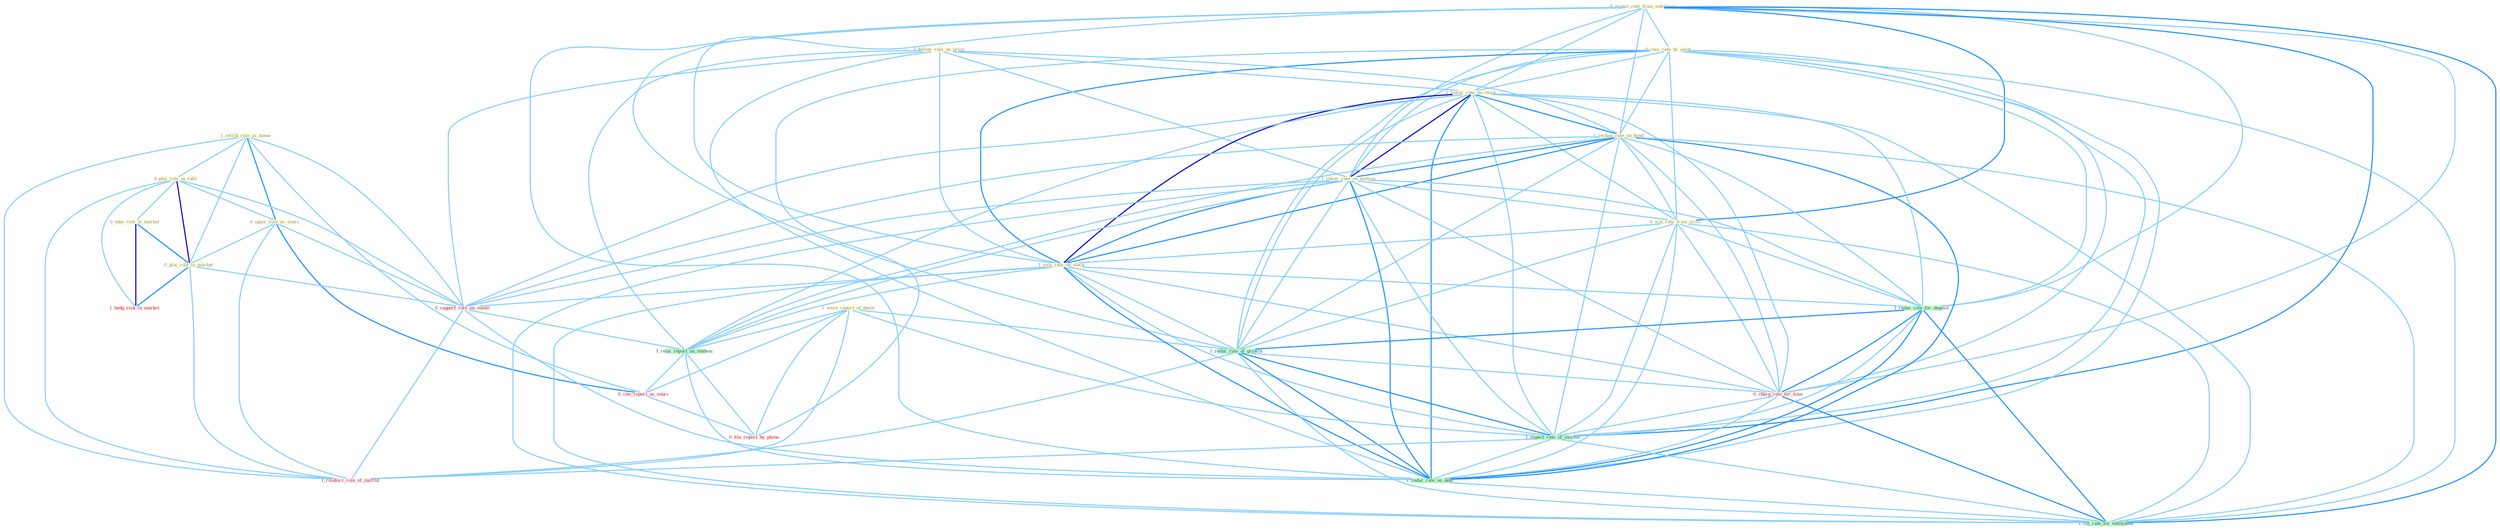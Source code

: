Graph G{ 
    node
    [shape=polygon,style=filled,width=.5,height=.06,color="#BDFCC9",fixedsize=true,fontsize=4,
    fontcolor="#2f4f4f"];
    {node
    [color="#ffffe0", fontcolor="#8b7d6b"] "1_relish_role_as_home " "0_expect_rate_from_entitynam " "0_rais_rate_by_point " "0_plai_role_in_ralli " "0_ignor_role_as_sourc " "0_take_risk_in_market " "1_were_report_of_death " "1_follow_rule_on_price " "1_lower_rate_on_stock " "1_reckon_rate_on_bond " "1_lower_rate_on_million " "0_plai_role_in_market " "0_win_rate_from_critic " "1_rais_rate_on_stock "}
{node [color="#fff0f5", fontcolor="#b22222"] "0_support_role_on_condit " "0_cite_report_as_sourc " "0_file_report_by_phone " "0_charg_rate_for_time " "1_reinforc_role_of_institut " "1_hedg_risk_in_market "}
edge [color="#B0E2FF"];

	"1_relish_role_as_home " -- "0_plai_role_in_ralli " [w="1", color="#87cefa" ];
	"1_relish_role_as_home " -- "0_ignor_role_as_sourc " [w="2", color="#1e90ff" , len=0.8];
	"1_relish_role_as_home " -- "0_plai_role_in_market " [w="1", color="#87cefa" ];
	"1_relish_role_as_home " -- "0_support_role_on_condit " [w="1", color="#87cefa" ];
	"1_relish_role_as_home " -- "0_cite_report_as_sourc " [w="1", color="#87cefa" ];
	"1_relish_role_as_home " -- "1_reinforc_role_of_institut " [w="1", color="#87cefa" ];
	"0_expect_rate_from_entitynam " -- "0_rais_rate_by_point " [w="1", color="#87cefa" ];
	"0_expect_rate_from_entitynam " -- "1_lower_rate_on_stock " [w="1", color="#87cefa" ];
	"0_expect_rate_from_entitynam " -- "1_reckon_rate_on_bond " [w="1", color="#87cefa" ];
	"0_expect_rate_from_entitynam " -- "1_lower_rate_on_million " [w="1", color="#87cefa" ];
	"0_expect_rate_from_entitynam " -- "0_win_rate_from_critic " [w="2", color="#1e90ff" , len=0.8];
	"0_expect_rate_from_entitynam " -- "1_rais_rate_on_stock " [w="1", color="#87cefa" ];
	"0_expect_rate_from_entitynam " -- "1_reduc_rate_for_deposit " [w="1", color="#87cefa" ];
	"0_expect_rate_from_entitynam " -- "1_reduc_rate_of_growth " [w="1", color="#87cefa" ];
	"0_expect_rate_from_entitynam " -- "0_charg_rate_for_time " [w="1", color="#87cefa" ];
	"0_expect_rate_from_entitynam " -- "1_expect_rate_of_increas " [w="2", color="#1e90ff" , len=0.8];
	"0_expect_rate_from_entitynam " -- "1_reduc_rate_on_debt " [w="1", color="#87cefa" ];
	"0_expect_rate_from_entitynam " -- "1_lift_rate_for_entitynam " [w="2", color="#1e90ff" , len=0.8];
	"0_rais_rate_by_point " -- "1_lower_rate_on_stock " [w="1", color="#87cefa" ];
	"0_rais_rate_by_point " -- "1_reckon_rate_on_bond " [w="1", color="#87cefa" ];
	"0_rais_rate_by_point " -- "1_lower_rate_on_million " [w="1", color="#87cefa" ];
	"0_rais_rate_by_point " -- "0_win_rate_from_critic " [w="1", color="#87cefa" ];
	"0_rais_rate_by_point " -- "1_rais_rate_on_stock " [w="2", color="#1e90ff" , len=0.8];
	"0_rais_rate_by_point " -- "1_reduc_rate_for_deposit " [w="1", color="#87cefa" ];
	"0_rais_rate_by_point " -- "1_reduc_rate_of_growth " [w="1", color="#87cefa" ];
	"0_rais_rate_by_point " -- "0_file_report_by_phone " [w="1", color="#87cefa" ];
	"0_rais_rate_by_point " -- "0_charg_rate_for_time " [w="1", color="#87cefa" ];
	"0_rais_rate_by_point " -- "1_expect_rate_of_increas " [w="1", color="#87cefa" ];
	"0_rais_rate_by_point " -- "1_reduc_rate_on_debt " [w="1", color="#87cefa" ];
	"0_rais_rate_by_point " -- "1_lift_rate_for_entitynam " [w="1", color="#87cefa" ];
	"0_plai_role_in_ralli " -- "0_ignor_role_as_sourc " [w="1", color="#87cefa" ];
	"0_plai_role_in_ralli " -- "0_take_risk_in_market " [w="1", color="#87cefa" ];
	"0_plai_role_in_ralli " -- "0_plai_role_in_market " [w="3", color="#0000cd" , len=0.6];
	"0_plai_role_in_ralli " -- "0_support_role_on_condit " [w="1", color="#87cefa" ];
	"0_plai_role_in_ralli " -- "1_reinforc_role_of_institut " [w="1", color="#87cefa" ];
	"0_plai_role_in_ralli " -- "1_hedg_risk_in_market " [w="1", color="#87cefa" ];
	"0_ignor_role_as_sourc " -- "0_plai_role_in_market " [w="1", color="#87cefa" ];
	"0_ignor_role_as_sourc " -- "0_support_role_on_condit " [w="1", color="#87cefa" ];
	"0_ignor_role_as_sourc " -- "0_cite_report_as_sourc " [w="2", color="#1e90ff" , len=0.8];
	"0_ignor_role_as_sourc " -- "1_reinforc_role_of_institut " [w="1", color="#87cefa" ];
	"0_take_risk_in_market " -- "0_plai_role_in_market " [w="2", color="#1e90ff" , len=0.8];
	"0_take_risk_in_market " -- "1_hedg_risk_in_market " [w="3", color="#0000cd" , len=0.6];
	"1_were_report_of_death " -- "1_relai_report_on_tendenc " [w="1", color="#87cefa" ];
	"1_were_report_of_death " -- "0_cite_report_as_sourc " [w="1", color="#87cefa" ];
	"1_were_report_of_death " -- "1_reduc_rate_of_growth " [w="1", color="#87cefa" ];
	"1_were_report_of_death " -- "0_file_report_by_phone " [w="1", color="#87cefa" ];
	"1_were_report_of_death " -- "1_expect_rate_of_increas " [w="1", color="#87cefa" ];
	"1_were_report_of_death " -- "1_reinforc_role_of_institut " [w="1", color="#87cefa" ];
	"1_follow_rule_on_price " -- "1_lower_rate_on_stock " [w="1", color="#87cefa" ];
	"1_follow_rule_on_price " -- "1_reckon_rate_on_bond " [w="1", color="#87cefa" ];
	"1_follow_rule_on_price " -- "1_lower_rate_on_million " [w="1", color="#87cefa" ];
	"1_follow_rule_on_price " -- "1_rais_rate_on_stock " [w="1", color="#87cefa" ];
	"1_follow_rule_on_price " -- "0_support_role_on_condit " [w="1", color="#87cefa" ];
	"1_follow_rule_on_price " -- "1_relai_report_on_tendenc " [w="1", color="#87cefa" ];
	"1_follow_rule_on_price " -- "1_reduc_rate_on_debt " [w="1", color="#87cefa" ];
	"1_lower_rate_on_stock " -- "1_reckon_rate_on_bond " [w="2", color="#1e90ff" , len=0.8];
	"1_lower_rate_on_stock " -- "1_lower_rate_on_million " [w="3", color="#0000cd" , len=0.6];
	"1_lower_rate_on_stock " -- "0_win_rate_from_critic " [w="1", color="#87cefa" ];
	"1_lower_rate_on_stock " -- "1_rais_rate_on_stock " [w="3", color="#0000cd" , len=0.6];
	"1_lower_rate_on_stock " -- "1_reduc_rate_for_deposit " [w="1", color="#87cefa" ];
	"1_lower_rate_on_stock " -- "0_support_role_on_condit " [w="1", color="#87cefa" ];
	"1_lower_rate_on_stock " -- "1_relai_report_on_tendenc " [w="1", color="#87cefa" ];
	"1_lower_rate_on_stock " -- "1_reduc_rate_of_growth " [w="1", color="#87cefa" ];
	"1_lower_rate_on_stock " -- "0_charg_rate_for_time " [w="1", color="#87cefa" ];
	"1_lower_rate_on_stock " -- "1_expect_rate_of_increas " [w="1", color="#87cefa" ];
	"1_lower_rate_on_stock " -- "1_reduc_rate_on_debt " [w="2", color="#1e90ff" , len=0.8];
	"1_lower_rate_on_stock " -- "1_lift_rate_for_entitynam " [w="1", color="#87cefa" ];
	"1_reckon_rate_on_bond " -- "1_lower_rate_on_million " [w="2", color="#1e90ff" , len=0.8];
	"1_reckon_rate_on_bond " -- "0_win_rate_from_critic " [w="1", color="#87cefa" ];
	"1_reckon_rate_on_bond " -- "1_rais_rate_on_stock " [w="2", color="#1e90ff" , len=0.8];
	"1_reckon_rate_on_bond " -- "1_reduc_rate_for_deposit " [w="1", color="#87cefa" ];
	"1_reckon_rate_on_bond " -- "0_support_role_on_condit " [w="1", color="#87cefa" ];
	"1_reckon_rate_on_bond " -- "1_relai_report_on_tendenc " [w="1", color="#87cefa" ];
	"1_reckon_rate_on_bond " -- "1_reduc_rate_of_growth " [w="1", color="#87cefa" ];
	"1_reckon_rate_on_bond " -- "0_charg_rate_for_time " [w="1", color="#87cefa" ];
	"1_reckon_rate_on_bond " -- "1_expect_rate_of_increas " [w="1", color="#87cefa" ];
	"1_reckon_rate_on_bond " -- "1_reduc_rate_on_debt " [w="2", color="#1e90ff" , len=0.8];
	"1_reckon_rate_on_bond " -- "1_lift_rate_for_entitynam " [w="1", color="#87cefa" ];
	"1_lower_rate_on_million " -- "0_win_rate_from_critic " [w="1", color="#87cefa" ];
	"1_lower_rate_on_million " -- "1_rais_rate_on_stock " [w="2", color="#1e90ff" , len=0.8];
	"1_lower_rate_on_million " -- "1_reduc_rate_for_deposit " [w="1", color="#87cefa" ];
	"1_lower_rate_on_million " -- "0_support_role_on_condit " [w="1", color="#87cefa" ];
	"1_lower_rate_on_million " -- "1_relai_report_on_tendenc " [w="1", color="#87cefa" ];
	"1_lower_rate_on_million " -- "1_reduc_rate_of_growth " [w="1", color="#87cefa" ];
	"1_lower_rate_on_million " -- "0_charg_rate_for_time " [w="1", color="#87cefa" ];
	"1_lower_rate_on_million " -- "1_expect_rate_of_increas " [w="1", color="#87cefa" ];
	"1_lower_rate_on_million " -- "1_reduc_rate_on_debt " [w="2", color="#1e90ff" , len=0.8];
	"1_lower_rate_on_million " -- "1_lift_rate_for_entitynam " [w="1", color="#87cefa" ];
	"0_plai_role_in_market " -- "0_support_role_on_condit " [w="1", color="#87cefa" ];
	"0_plai_role_in_market " -- "1_reinforc_role_of_institut " [w="1", color="#87cefa" ];
	"0_plai_role_in_market " -- "1_hedg_risk_in_market " [w="2", color="#1e90ff" , len=0.8];
	"0_win_rate_from_critic " -- "1_rais_rate_on_stock " [w="1", color="#87cefa" ];
	"0_win_rate_from_critic " -- "1_reduc_rate_for_deposit " [w="1", color="#87cefa" ];
	"0_win_rate_from_critic " -- "1_reduc_rate_of_growth " [w="1", color="#87cefa" ];
	"0_win_rate_from_critic " -- "0_charg_rate_for_time " [w="1", color="#87cefa" ];
	"0_win_rate_from_critic " -- "1_expect_rate_of_increas " [w="1", color="#87cefa" ];
	"0_win_rate_from_critic " -- "1_reduc_rate_on_debt " [w="1", color="#87cefa" ];
	"0_win_rate_from_critic " -- "1_lift_rate_for_entitynam " [w="1", color="#87cefa" ];
	"1_rais_rate_on_stock " -- "1_reduc_rate_for_deposit " [w="1", color="#87cefa" ];
	"1_rais_rate_on_stock " -- "0_support_role_on_condit " [w="1", color="#87cefa" ];
	"1_rais_rate_on_stock " -- "1_relai_report_on_tendenc " [w="1", color="#87cefa" ];
	"1_rais_rate_on_stock " -- "1_reduc_rate_of_growth " [w="1", color="#87cefa" ];
	"1_rais_rate_on_stock " -- "0_charg_rate_for_time " [w="1", color="#87cefa" ];
	"1_rais_rate_on_stock " -- "1_expect_rate_of_increas " [w="1", color="#87cefa" ];
	"1_rais_rate_on_stock " -- "1_reduc_rate_on_debt " [w="2", color="#1e90ff" , len=0.8];
	"1_rais_rate_on_stock " -- "1_lift_rate_for_entitynam " [w="1", color="#87cefa" ];
	"1_reduc_rate_for_deposit " -- "1_reduc_rate_of_growth " [w="2", color="#1e90ff" , len=0.8];
	"1_reduc_rate_for_deposit " -- "0_charg_rate_for_time " [w="2", color="#1e90ff" , len=0.8];
	"1_reduc_rate_for_deposit " -- "1_expect_rate_of_increas " [w="1", color="#87cefa" ];
	"1_reduc_rate_for_deposit " -- "1_reduc_rate_on_debt " [w="2", color="#1e90ff" , len=0.8];
	"1_reduc_rate_for_deposit " -- "1_lift_rate_for_entitynam " [w="2", color="#1e90ff" , len=0.8];
	"0_support_role_on_condit " -- "1_relai_report_on_tendenc " [w="1", color="#87cefa" ];
	"0_support_role_on_condit " -- "1_reduc_rate_on_debt " [w="1", color="#87cefa" ];
	"0_support_role_on_condit " -- "1_reinforc_role_of_institut " [w="1", color="#87cefa" ];
	"1_relai_report_on_tendenc " -- "0_cite_report_as_sourc " [w="1", color="#87cefa" ];
	"1_relai_report_on_tendenc " -- "0_file_report_by_phone " [w="1", color="#87cefa" ];
	"1_relai_report_on_tendenc " -- "1_reduc_rate_on_debt " [w="1", color="#87cefa" ];
	"0_cite_report_as_sourc " -- "0_file_report_by_phone " [w="1", color="#87cefa" ];
	"1_reduc_rate_of_growth " -- "0_charg_rate_for_time " [w="1", color="#87cefa" ];
	"1_reduc_rate_of_growth " -- "1_expect_rate_of_increas " [w="2", color="#1e90ff" , len=0.8];
	"1_reduc_rate_of_growth " -- "1_reduc_rate_on_debt " [w="2", color="#1e90ff" , len=0.8];
	"1_reduc_rate_of_growth " -- "1_reinforc_role_of_institut " [w="1", color="#87cefa" ];
	"1_reduc_rate_of_growth " -- "1_lift_rate_for_entitynam " [w="1", color="#87cefa" ];
	"0_charg_rate_for_time " -- "1_expect_rate_of_increas " [w="1", color="#87cefa" ];
	"0_charg_rate_for_time " -- "1_reduc_rate_on_debt " [w="1", color="#87cefa" ];
	"0_charg_rate_for_time " -- "1_lift_rate_for_entitynam " [w="2", color="#1e90ff" , len=0.8];
	"1_expect_rate_of_increas " -- "1_reduc_rate_on_debt " [w="1", color="#87cefa" ];
	"1_expect_rate_of_increas " -- "1_reinforc_role_of_institut " [w="1", color="#87cefa" ];
	"1_expect_rate_of_increas " -- "1_lift_rate_for_entitynam " [w="1", color="#87cefa" ];
	"1_reduc_rate_on_debt " -- "1_lift_rate_for_entitynam " [w="1", color="#87cefa" ];
}